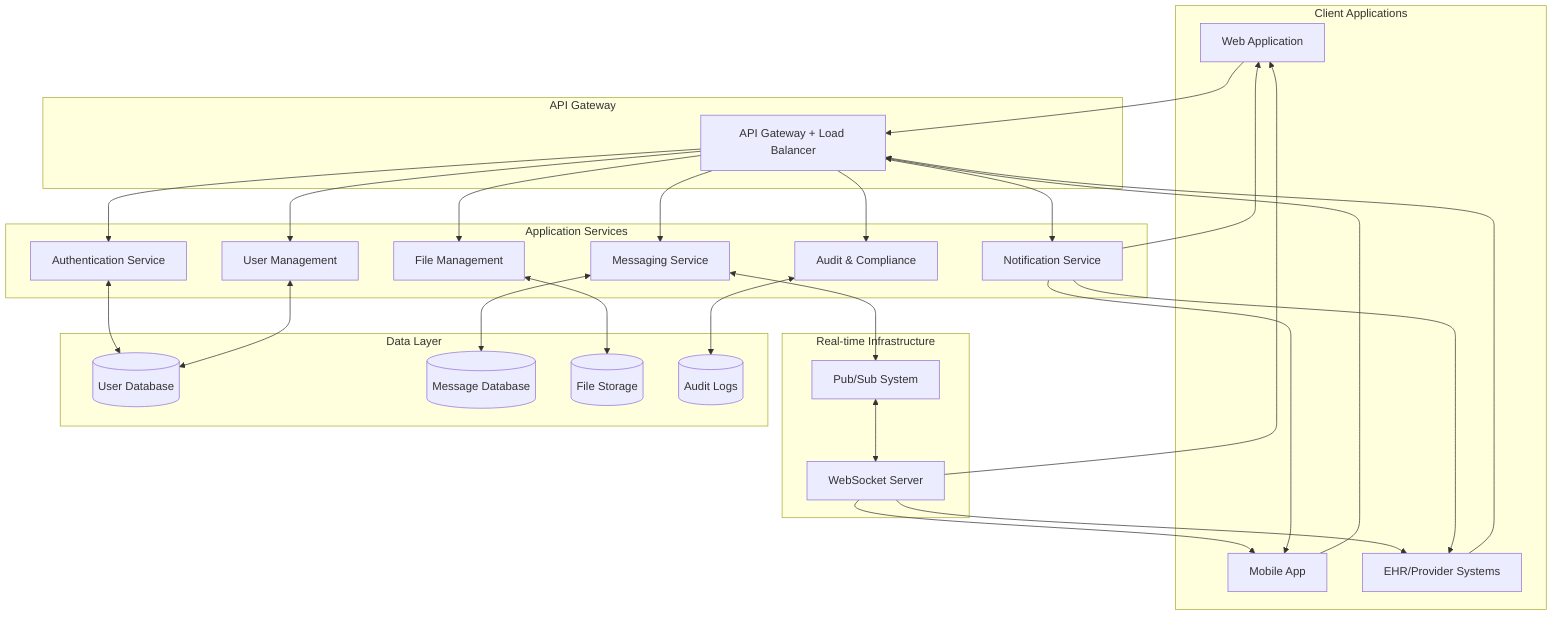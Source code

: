 flowchart TB
    subgraph "Client Applications"
        WebApp["Web Application"]
        MobileApp["Mobile App"]
        ProviderSystems["EHR/Provider Systems"]
    end

    subgraph "API Gateway"
        APIGateway["API Gateway + Load Balancer"]
    end

    subgraph "Application Services"
        AuthService["Authentication Service"]
        MessagingService["Messaging Service"]
        UserService["User Management"]
        FileService["File Management"]
        NotificationService["Notification Service"]
        AuditService["Audit & Compliance"]
    end

    subgraph "Real-time Infrastructure"
        WebSocketServer["WebSocket Server"]
        PubSub["Pub/Sub System"]
    end

    subgraph "Data Layer"
        UserDB[(User Database)]
        MessageDB[(Message Database)]
        FileDB[(File Storage)]
        AuditDB[(Audit Logs)]
    end

    WebApp --> APIGateway
    MobileApp --> APIGateway
    ProviderSystems --> APIGateway
    
    APIGateway --> AuthService
    APIGateway --> MessagingService
    APIGateway --> UserService
    APIGateway --> FileService
    APIGateway --> NotificationService
    APIGateway --> AuditService
    
    AuthService <--> UserDB
    MessagingService <--> MessageDB
    UserService <--> UserDB
    FileService <--> FileDB
    AuditService <--> AuditDB
    
    MessagingService <--> PubSub
    PubSub <--> WebSocketServer
    WebSocketServer --> WebApp
    WebSocketServer --> MobileApp
    WebSocketServer --> ProviderSystems
    
    NotificationService --> WebApp
    NotificationService --> MobileApp
    NotificationService --> ProviderSystems